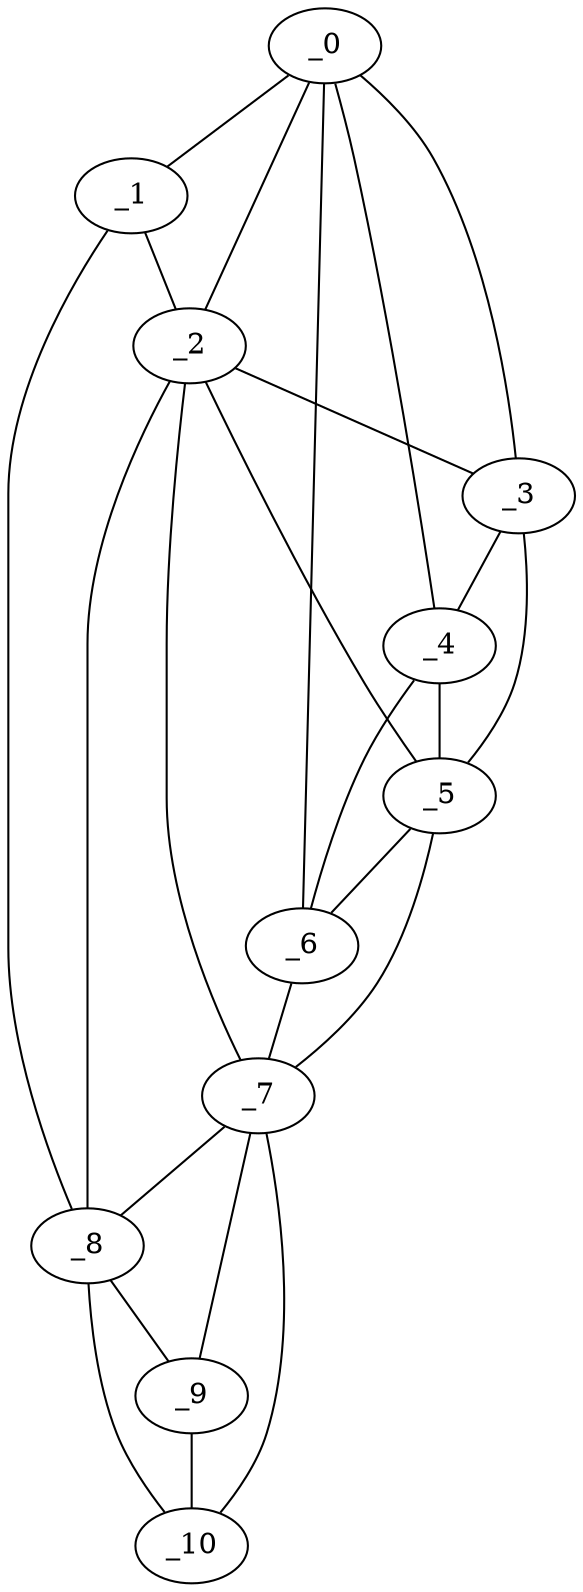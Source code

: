 graph "obj97__185.gxl" {
	_0	 [x=19,
		y=23];
	_1	 [x=32,
		y=80];
	_0 -- _1	 [valence=1];
	_2	 [x=36,
		y=74];
	_0 -- _2	 [valence=1];
	_3	 [x=38,
		y=26];
	_0 -- _3	 [valence=2];
	_4	 [x=39,
		y=22];
	_0 -- _4	 [valence=1];
	_6	 [x=45,
		y=14];
	_0 -- _6	 [valence=1];
	_1 -- _2	 [valence=1];
	_8	 [x=110,
		y=29];
	_1 -- _8	 [valence=1];
	_2 -- _3	 [valence=1];
	_5	 [x=43,
		y=21];
	_2 -- _5	 [valence=2];
	_7	 [x=71,
		y=9];
	_2 -- _7	 [valence=1];
	_2 -- _8	 [valence=2];
	_3 -- _4	 [valence=2];
	_3 -- _5	 [valence=1];
	_4 -- _5	 [valence=2];
	_4 -- _6	 [valence=1];
	_5 -- _6	 [valence=2];
	_5 -- _7	 [valence=2];
	_6 -- _7	 [valence=1];
	_7 -- _8	 [valence=2];
	_9	 [x=114,
		y=18];
	_7 -- _9	 [valence=1];
	_10	 [x=118,
		y=8];
	_7 -- _10	 [valence=1];
	_8 -- _9	 [valence=2];
	_8 -- _10	 [valence=1];
	_9 -- _10	 [valence=2];
}
